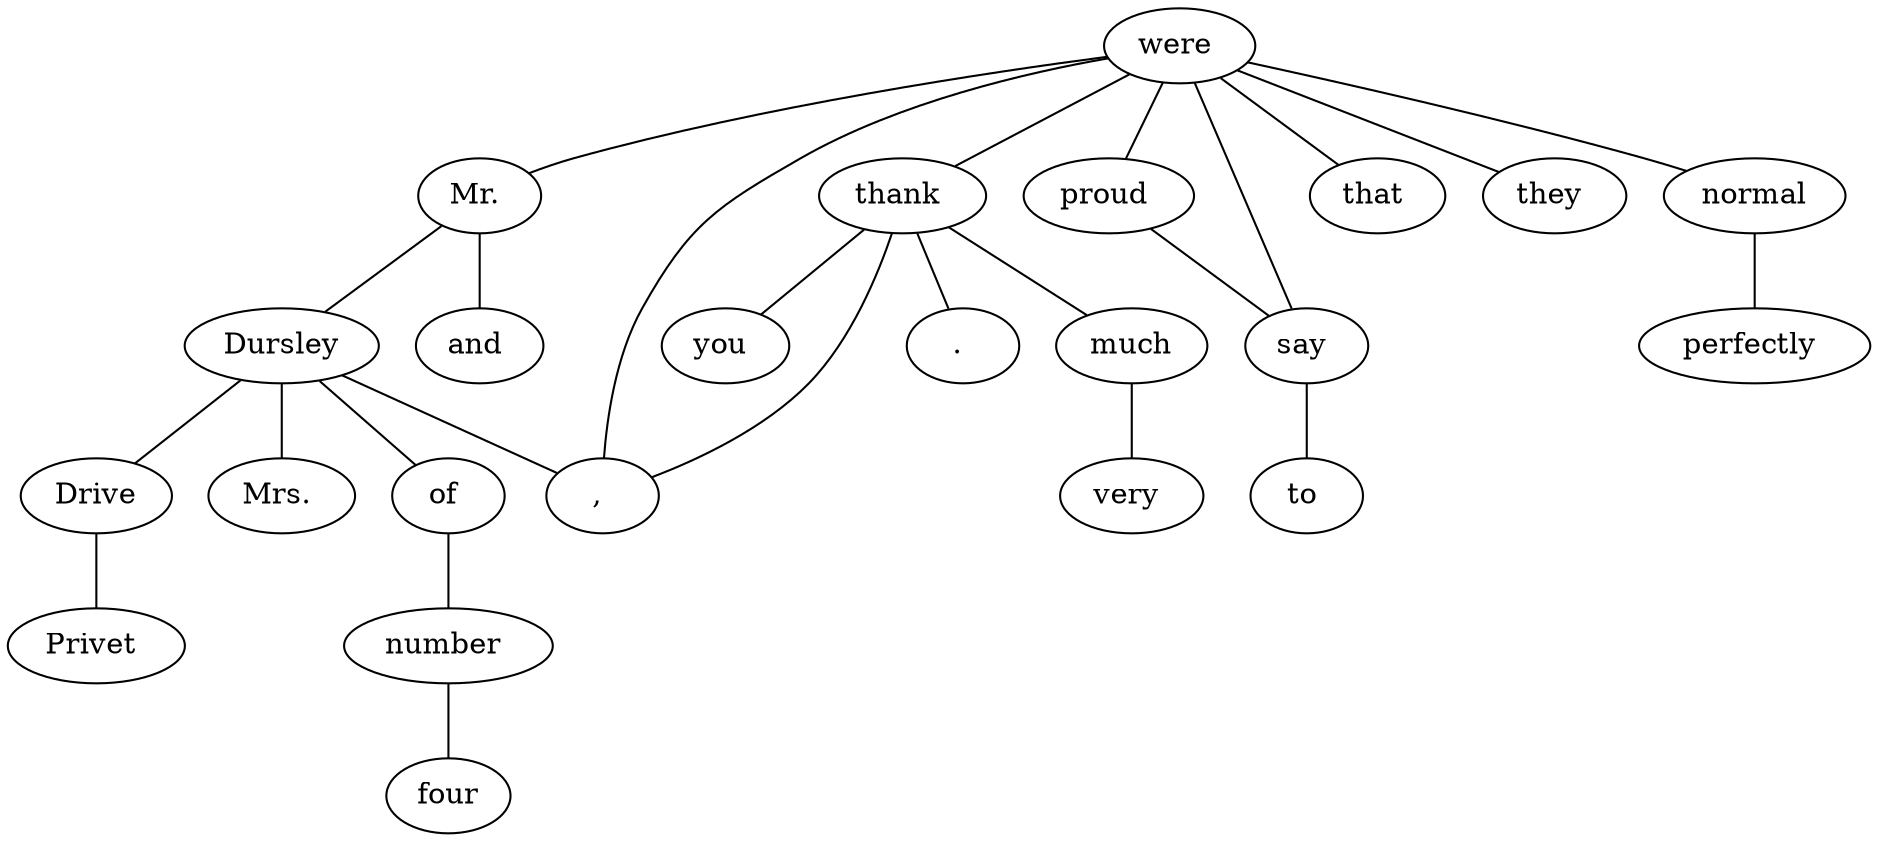 strict graph  {
	"were " -- "Mr. ";
	"were " -- ", ";
	"were " -- "proud ";
	"were " -- "that ";
	"were " -- "they ";
	"were " -- normal;
	"were " -- "thank ";
	"Mr. " -- "and ";
	"Mr. " -- Dursley;
	Dursley -- "Mrs. ";
	Dursley -- ", ";
	Dursley -- "of ";
	Dursley -- Drive;
	"of " -- "number ";
	"number " -- four;
	Drive -- "Privet ";
	"proud " -- "say ";
	"say " -- "were ";
	"say " -- "to ";
	normal -- "perfectly ";
	"thank " -- ", ";
	"thank " -- "you ";
	"thank " -- much;
	"thank " -- ". ";
	much -- "very ";
}

